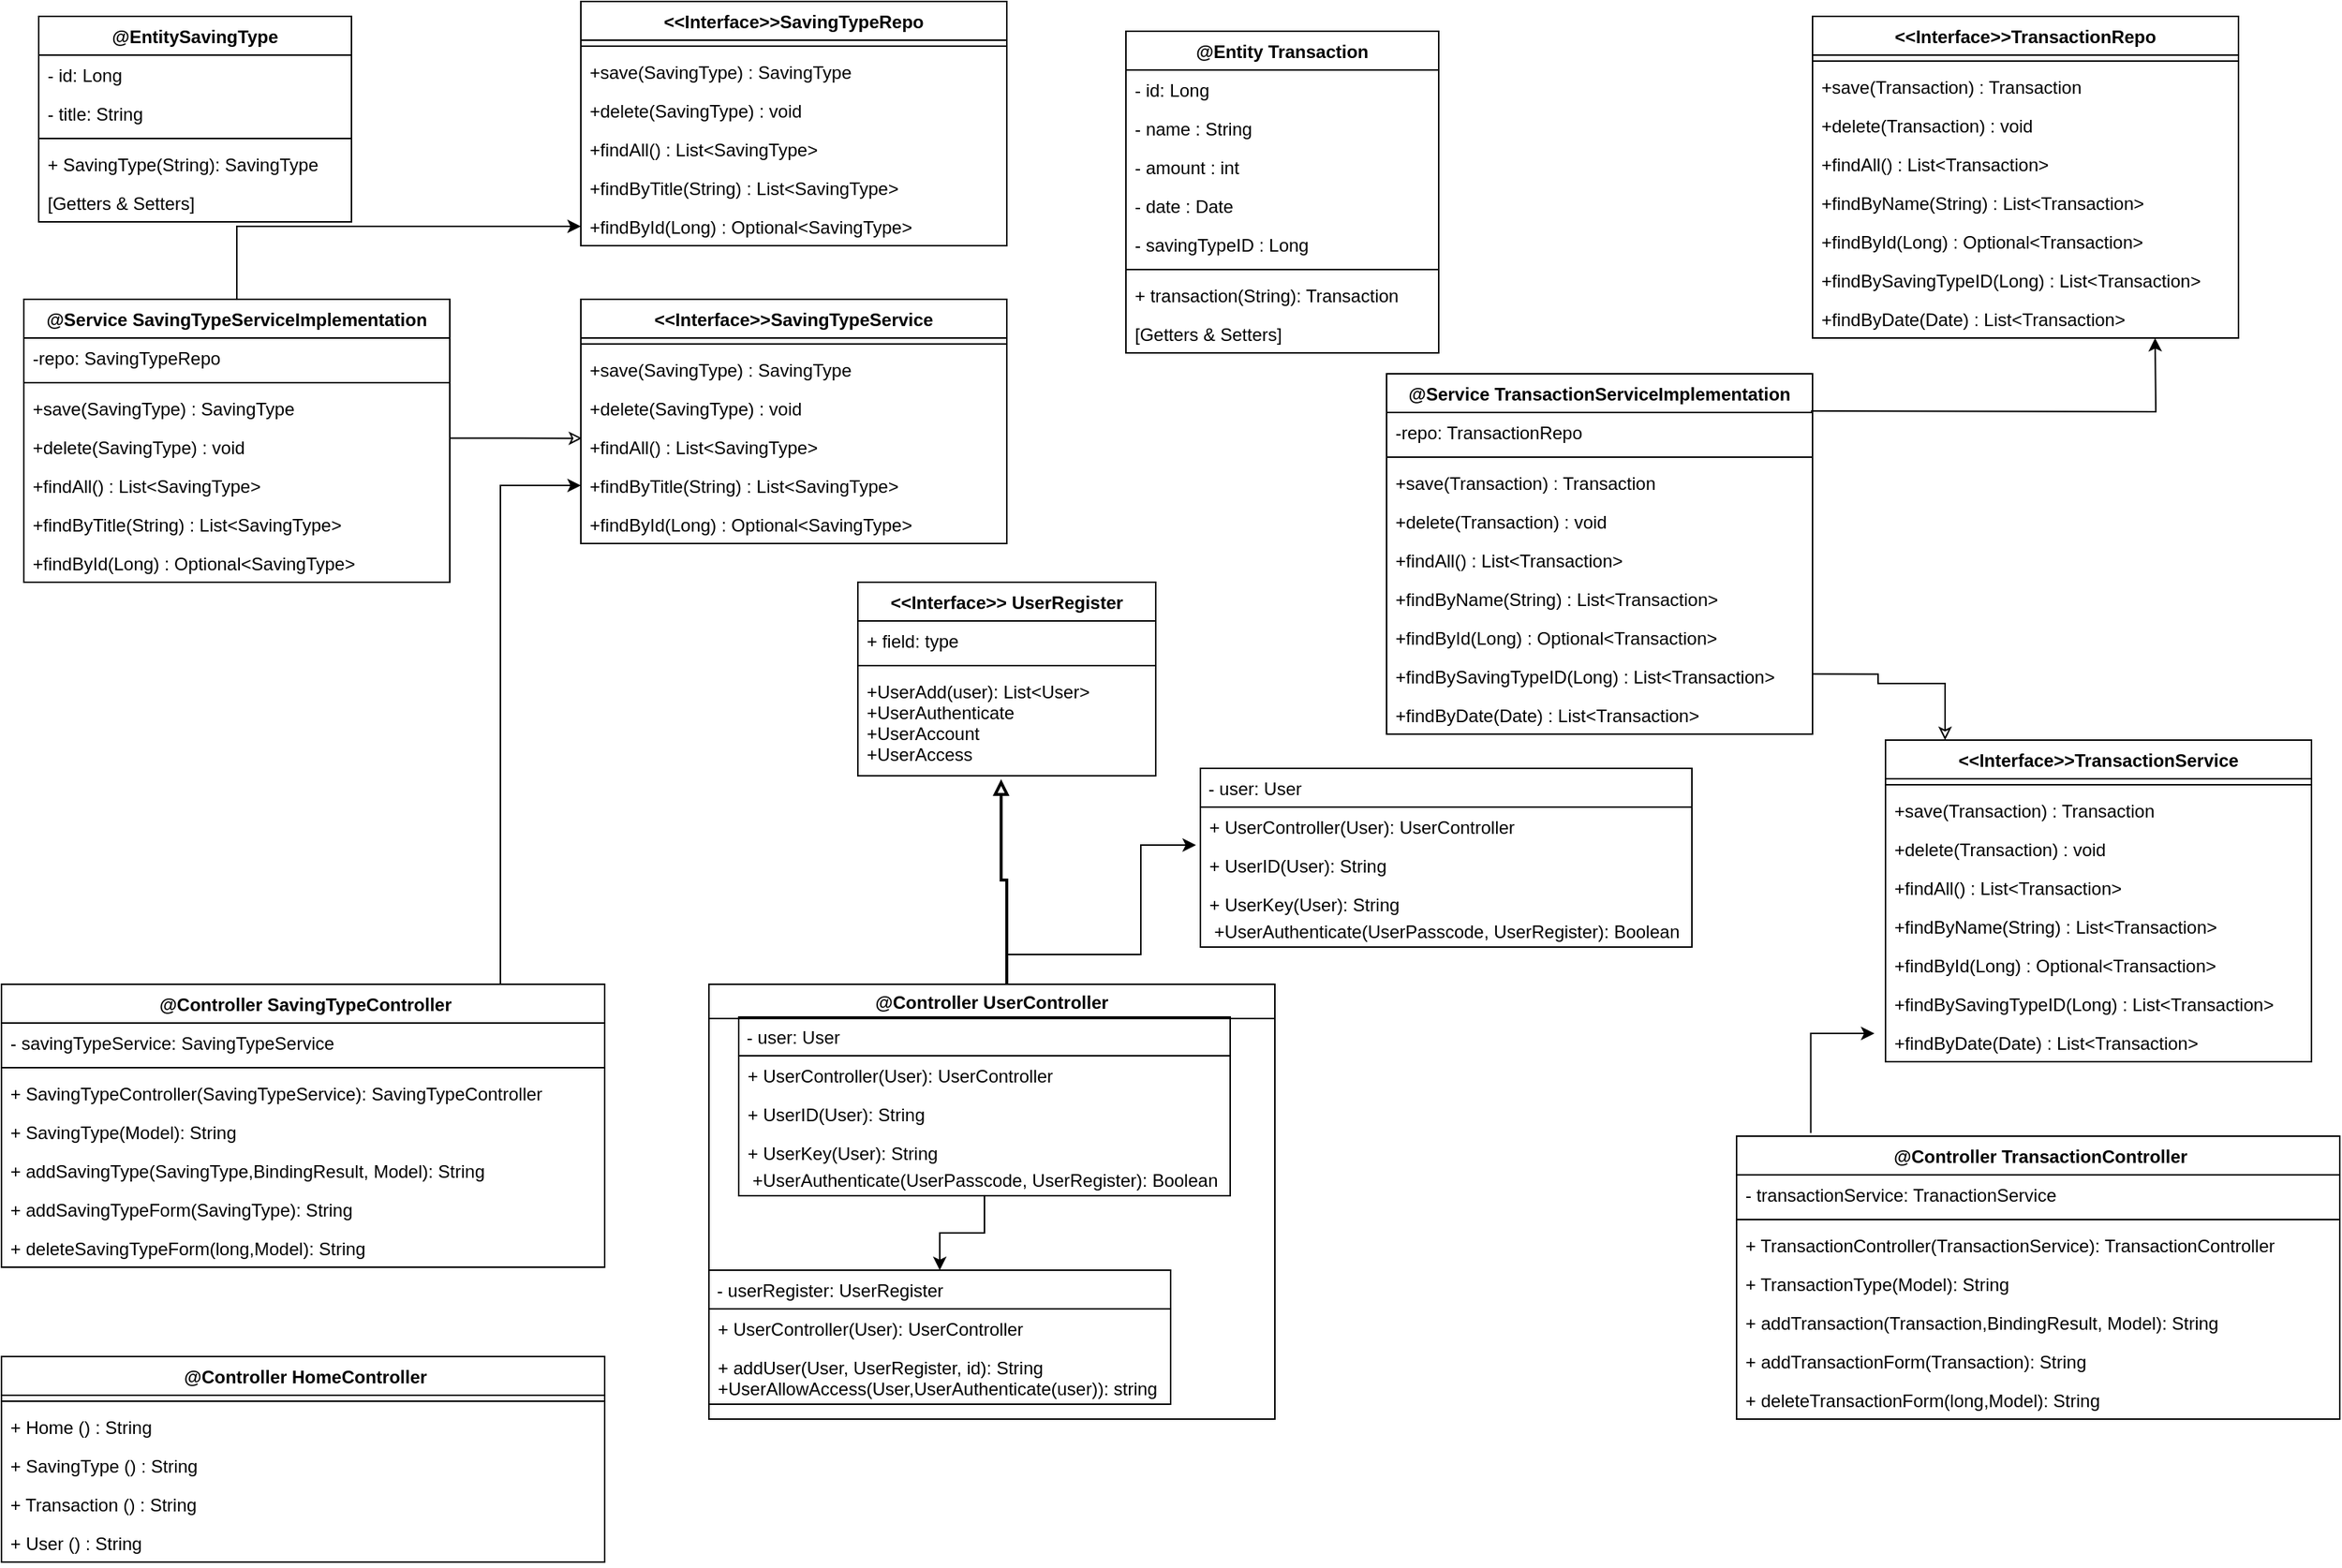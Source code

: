 <mxfile version="13.8.1" type="github">
  <diagram id="UPOV53XJPt46uaujTBaV" name="Page-1">
    <mxGraphModel dx="1110" dy="570" grid="1" gridSize="10" guides="1" tooltips="1" connect="1" arrows="1" fold="1" page="1" pageScale="1" pageWidth="827" pageHeight="1169" math="0" shadow="0">
      <root>
        <mxCell id="0" />
        <mxCell id="1" parent="0" />
        <mxCell id="iRIm101KUKBQ2ktEbunz-2" style="edgeStyle=orthogonalEdgeStyle;rounded=0;orthogonalLoop=1;jettySize=auto;html=1;entryX=0;entryY=0.5;entryDx=0;entryDy=0;" parent="1" source="X53S201gnLeGKAmgcMss-23" target="2w_KGNxN2NJNlrG-rZb2-15" edge="1">
          <mxGeometry relative="1" as="geometry">
            <Array as="points">
              <mxPoint x="360" y="335" />
            </Array>
          </mxGeometry>
        </mxCell>
        <mxCell id="X53S201gnLeGKAmgcMss-5" value="@Entity Transaction" style="swimlane;fontStyle=1;align=center;verticalAlign=top;childLayout=stackLayout;horizontal=1;startSize=26;horizontalStack=0;resizeParent=1;resizeParentMax=0;resizeLast=0;collapsible=1;marginBottom=0;" parent="1" vertex="1">
          <mxGeometry x="780" y="30" width="210" height="216" as="geometry" />
        </mxCell>
        <mxCell id="X53S201gnLeGKAmgcMss-6" value="- id: Long&#xa;" style="text;strokeColor=none;fillColor=none;align=left;verticalAlign=top;spacingLeft=4;spacingRight=4;overflow=hidden;rotatable=0;points=[[0,0.5],[1,0.5]];portConstraint=eastwest;" parent="X53S201gnLeGKAmgcMss-5" vertex="1">
          <mxGeometry y="26" width="210" height="26" as="geometry" />
        </mxCell>
        <mxCell id="2w_KGNxN2NJNlrG-rZb2-1" value="- name : String&#xa;" style="text;strokeColor=none;fillColor=none;align=left;verticalAlign=top;spacingLeft=4;spacingRight=4;overflow=hidden;rotatable=0;points=[[0,0.5],[1,0.5]];portConstraint=eastwest;" parent="X53S201gnLeGKAmgcMss-5" vertex="1">
          <mxGeometry y="52" width="210" height="26" as="geometry" />
        </mxCell>
        <mxCell id="91KgXIyakMXPJoI8tEhy-16" value="- amount : int" style="text;strokeColor=none;fillColor=none;align=left;verticalAlign=top;spacingLeft=4;spacingRight=4;overflow=hidden;rotatable=0;points=[[0,0.5],[1,0.5]];portConstraint=eastwest;" vertex="1" parent="X53S201gnLeGKAmgcMss-5">
          <mxGeometry y="78" width="210" height="26" as="geometry" />
        </mxCell>
        <mxCell id="91KgXIyakMXPJoI8tEhy-17" value="- date : Date " style="text;strokeColor=none;fillColor=none;align=left;verticalAlign=top;spacingLeft=4;spacingRight=4;overflow=hidden;rotatable=0;points=[[0,0.5],[1,0.5]];portConstraint=eastwest;" vertex="1" parent="X53S201gnLeGKAmgcMss-5">
          <mxGeometry y="104" width="210" height="26" as="geometry" />
        </mxCell>
        <mxCell id="91KgXIyakMXPJoI8tEhy-18" value="- savingTypeID : Long" style="text;strokeColor=none;fillColor=none;align=left;verticalAlign=top;spacingLeft=4;spacingRight=4;overflow=hidden;rotatable=0;points=[[0,0.5],[1,0.5]];portConstraint=eastwest;" vertex="1" parent="X53S201gnLeGKAmgcMss-5">
          <mxGeometry y="130" width="210" height="26" as="geometry" />
        </mxCell>
        <mxCell id="X53S201gnLeGKAmgcMss-7" value="" style="line;strokeWidth=1;fillColor=none;align=left;verticalAlign=middle;spacingTop=-1;spacingLeft=3;spacingRight=3;rotatable=0;labelPosition=right;points=[];portConstraint=eastwest;" parent="X53S201gnLeGKAmgcMss-5" vertex="1">
          <mxGeometry y="156" width="210" height="8" as="geometry" />
        </mxCell>
        <mxCell id="X53S201gnLeGKAmgcMss-8" value="+ transaction(String): Transaction" style="text;strokeColor=none;fillColor=none;align=left;verticalAlign=top;spacingLeft=4;spacingRight=4;overflow=hidden;rotatable=0;points=[[0,0.5],[1,0.5]];portConstraint=eastwest;" parent="X53S201gnLeGKAmgcMss-5" vertex="1">
          <mxGeometry y="164" width="210" height="26" as="geometry" />
        </mxCell>
        <mxCell id="2w_KGNxN2NJNlrG-rZb2-2" value="[Getters &amp; Setters]" style="text;strokeColor=none;fillColor=none;align=left;verticalAlign=top;spacingLeft=4;spacingRight=4;overflow=hidden;rotatable=0;points=[[0,0.5],[1,0.5]];portConstraint=eastwest;" parent="X53S201gnLeGKAmgcMss-5" vertex="1">
          <mxGeometry y="190" width="210" height="26" as="geometry" />
        </mxCell>
        <mxCell id="91KgXIyakMXPJoI8tEhy-58" value="&lt;&lt;Interface&gt;&gt;TransactionRepo" style="swimlane;fontStyle=1;align=center;verticalAlign=top;childLayout=stackLayout;horizontal=1;startSize=26;horizontalStack=0;resizeParent=1;resizeParentMax=0;resizeLast=0;collapsible=1;marginBottom=0;" vertex="1" parent="1">
          <mxGeometry x="1241" y="20" width="286" height="216" as="geometry" />
        </mxCell>
        <mxCell id="91KgXIyakMXPJoI8tEhy-59" value="" style="line;strokeWidth=1;fillColor=none;align=left;verticalAlign=middle;spacingTop=-1;spacingLeft=3;spacingRight=3;rotatable=0;labelPosition=right;points=[];portConstraint=eastwest;" vertex="1" parent="91KgXIyakMXPJoI8tEhy-58">
          <mxGeometry y="26" width="286" height="8" as="geometry" />
        </mxCell>
        <mxCell id="91KgXIyakMXPJoI8tEhy-60" value="+save(Transaction) : Transaction" style="text;strokeColor=none;fillColor=none;align=left;verticalAlign=top;spacingLeft=4;spacingRight=4;overflow=hidden;rotatable=0;points=[[0,0.5],[1,0.5]];portConstraint=eastwest;" vertex="1" parent="91KgXIyakMXPJoI8tEhy-58">
          <mxGeometry y="34" width="286" height="26" as="geometry" />
        </mxCell>
        <mxCell id="91KgXIyakMXPJoI8tEhy-61" value="+delete(Transaction) : void" style="text;strokeColor=none;fillColor=none;align=left;verticalAlign=top;spacingLeft=4;spacingRight=4;overflow=hidden;rotatable=0;points=[[0,0.5],[1,0.5]];portConstraint=eastwest;" vertex="1" parent="91KgXIyakMXPJoI8tEhy-58">
          <mxGeometry y="60" width="286" height="26" as="geometry" />
        </mxCell>
        <mxCell id="91KgXIyakMXPJoI8tEhy-62" value="+findAll() : List&lt;Transaction&gt;" style="text;strokeColor=none;fillColor=none;align=left;verticalAlign=top;spacingLeft=4;spacingRight=4;overflow=hidden;rotatable=0;points=[[0,0.5],[1,0.5]];portConstraint=eastwest;" vertex="1" parent="91KgXIyakMXPJoI8tEhy-58">
          <mxGeometry y="86" width="286" height="26" as="geometry" />
        </mxCell>
        <mxCell id="91KgXIyakMXPJoI8tEhy-63" value="+findByName(String) : List&lt;Transaction&gt;" style="text;strokeColor=none;fillColor=none;align=left;verticalAlign=top;spacingLeft=4;spacingRight=4;overflow=hidden;rotatable=0;points=[[0,0.5],[1,0.5]];portConstraint=eastwest;" vertex="1" parent="91KgXIyakMXPJoI8tEhy-58">
          <mxGeometry y="112" width="286" height="26" as="geometry" />
        </mxCell>
        <mxCell id="91KgXIyakMXPJoI8tEhy-64" value="+findById(Long) : Optional&lt;Transaction&gt;" style="text;strokeColor=none;fillColor=none;align=left;verticalAlign=top;spacingLeft=4;spacingRight=4;overflow=hidden;rotatable=0;points=[[0,0.5],[1,0.5]];portConstraint=eastwest;" vertex="1" parent="91KgXIyakMXPJoI8tEhy-58">
          <mxGeometry y="138" width="286" height="26" as="geometry" />
        </mxCell>
        <mxCell id="91KgXIyakMXPJoI8tEhy-65" value="+findBySavingTypeID(Long) : List&lt;Transaction&gt;" style="text;strokeColor=none;fillColor=none;align=left;verticalAlign=top;spacingLeft=4;spacingRight=4;overflow=hidden;rotatable=0;points=[[0,0.5],[1,0.5]];portConstraint=eastwest;" vertex="1" parent="91KgXIyakMXPJoI8tEhy-58">
          <mxGeometry y="164" width="286" height="26" as="geometry" />
        </mxCell>
        <mxCell id="91KgXIyakMXPJoI8tEhy-66" value="+findByDate(Date) : List&lt;Transaction&gt;" style="text;strokeColor=none;fillColor=none;align=left;verticalAlign=top;spacingLeft=4;spacingRight=4;overflow=hidden;rotatable=0;points=[[0,0.5],[1,0.5]];portConstraint=eastwest;" vertex="1" parent="91KgXIyakMXPJoI8tEhy-58">
          <mxGeometry y="190" width="286" height="26" as="geometry" />
        </mxCell>
        <mxCell id="X53S201gnLeGKAmgcMss-23" value=" @Controller SavingTypeController" style="swimlane;fontStyle=1;align=center;verticalAlign=top;childLayout=stackLayout;horizontal=1;startSize=26;horizontalStack=0;resizeParent=1;resizeParentMax=0;resizeLast=0;collapsible=1;marginBottom=0;" parent="1" vertex="1">
          <mxGeometry x="25" y="670" width="405" height="190" as="geometry" />
        </mxCell>
        <mxCell id="X53S201gnLeGKAmgcMss-24" value="- savingTypeService: SavingTypeService" style="text;strokeColor=none;fillColor=none;align=left;verticalAlign=top;spacingLeft=4;spacingRight=4;overflow=hidden;rotatable=0;points=[[0,0.5],[1,0.5]];portConstraint=eastwest;" parent="X53S201gnLeGKAmgcMss-23" vertex="1">
          <mxGeometry y="26" width="405" height="26" as="geometry" />
        </mxCell>
        <mxCell id="X53S201gnLeGKAmgcMss-25" value="" style="line;strokeWidth=1;fillColor=none;align=left;verticalAlign=middle;spacingTop=-1;spacingLeft=3;spacingRight=3;rotatable=0;labelPosition=right;points=[];portConstraint=eastwest;" parent="X53S201gnLeGKAmgcMss-23" vertex="1">
          <mxGeometry y="52" width="405" height="8" as="geometry" />
        </mxCell>
        <mxCell id="X53S201gnLeGKAmgcMss-26" value="+ SavingTypeController(SavingTypeService): SavingTypeController" style="text;strokeColor=none;fillColor=none;align=left;verticalAlign=top;spacingLeft=4;spacingRight=4;overflow=hidden;rotatable=0;points=[[0,0.5],[1,0.5]];portConstraint=eastwest;" parent="X53S201gnLeGKAmgcMss-23" vertex="1">
          <mxGeometry y="60" width="405" height="26" as="geometry" />
        </mxCell>
        <mxCell id="2w_KGNxN2NJNlrG-rZb2-46" value="+ SavingType(Model): String" style="text;strokeColor=none;fillColor=none;align=left;verticalAlign=top;spacingLeft=4;spacingRight=4;overflow=hidden;rotatable=0;points=[[0,0.5],[1,0.5]];portConstraint=eastwest;" parent="X53S201gnLeGKAmgcMss-23" vertex="1">
          <mxGeometry y="86" width="405" height="26" as="geometry" />
        </mxCell>
        <mxCell id="2w_KGNxN2NJNlrG-rZb2-47" value="+ addSavingType(SavingType,BindingResult, Model): String" style="text;strokeColor=none;fillColor=none;align=left;verticalAlign=top;spacingLeft=4;spacingRight=4;overflow=hidden;rotatable=0;points=[[0,0.5],[1,0.5]];portConstraint=eastwest;" parent="X53S201gnLeGKAmgcMss-23" vertex="1">
          <mxGeometry y="112" width="405" height="26" as="geometry" />
        </mxCell>
        <mxCell id="2w_KGNxN2NJNlrG-rZb2-48" value="+ addSavingTypeForm(SavingType): String" style="text;strokeColor=none;fillColor=none;align=left;verticalAlign=top;spacingLeft=4;spacingRight=4;overflow=hidden;rotatable=0;points=[[0,0.5],[1,0.5]];portConstraint=eastwest;" parent="X53S201gnLeGKAmgcMss-23" vertex="1">
          <mxGeometry y="138" width="405" height="26" as="geometry" />
        </mxCell>
        <mxCell id="2w_KGNxN2NJNlrG-rZb2-49" value="+ deleteSavingTypeForm(long,Model): String" style="text;strokeColor=none;fillColor=none;align=left;verticalAlign=top;spacingLeft=4;spacingRight=4;overflow=hidden;rotatable=0;points=[[0,0.5],[1,0.5]];portConstraint=eastwest;" parent="X53S201gnLeGKAmgcMss-23" vertex="1">
          <mxGeometry y="164" width="405" height="26" as="geometry" />
        </mxCell>
        <mxCell id="X53S201gnLeGKAmgcMss-1" value="&lt;&lt;Interface&gt;&gt;SavingTypeRepo" style="swimlane;fontStyle=1;align=center;verticalAlign=top;childLayout=stackLayout;horizontal=1;startSize=26;horizontalStack=0;resizeParent=1;resizeParentMax=0;resizeLast=0;collapsible=1;marginBottom=0;" parent="1" vertex="1">
          <mxGeometry x="414" y="10" width="286" height="164" as="geometry" />
        </mxCell>
        <mxCell id="X53S201gnLeGKAmgcMss-3" value="" style="line;strokeWidth=1;fillColor=none;align=left;verticalAlign=middle;spacingTop=-1;spacingLeft=3;spacingRight=3;rotatable=0;labelPosition=right;points=[];portConstraint=eastwest;" parent="X53S201gnLeGKAmgcMss-1" vertex="1">
          <mxGeometry y="26" width="286" height="8" as="geometry" />
        </mxCell>
        <mxCell id="X53S201gnLeGKAmgcMss-4" value="+save(SavingType) : SavingType" style="text;strokeColor=none;fillColor=none;align=left;verticalAlign=top;spacingLeft=4;spacingRight=4;overflow=hidden;rotatable=0;points=[[0,0.5],[1,0.5]];portConstraint=eastwest;" parent="X53S201gnLeGKAmgcMss-1" vertex="1">
          <mxGeometry y="34" width="286" height="26" as="geometry" />
        </mxCell>
        <mxCell id="2w_KGNxN2NJNlrG-rZb2-6" value="+delete(SavingType) : void" style="text;strokeColor=none;fillColor=none;align=left;verticalAlign=top;spacingLeft=4;spacingRight=4;overflow=hidden;rotatable=0;points=[[0,0.5],[1,0.5]];portConstraint=eastwest;" parent="X53S201gnLeGKAmgcMss-1" vertex="1">
          <mxGeometry y="60" width="286" height="26" as="geometry" />
        </mxCell>
        <mxCell id="2w_KGNxN2NJNlrG-rZb2-7" value="+findAll() : List&lt;SavingType&gt;" style="text;strokeColor=none;fillColor=none;align=left;verticalAlign=top;spacingLeft=4;spacingRight=4;overflow=hidden;rotatable=0;points=[[0,0.5],[1,0.5]];portConstraint=eastwest;" parent="X53S201gnLeGKAmgcMss-1" vertex="1">
          <mxGeometry y="86" width="286" height="26" as="geometry" />
        </mxCell>
        <mxCell id="2w_KGNxN2NJNlrG-rZb2-8" value="+findByTitle(String) : List&lt;SavingType&gt;" style="text;strokeColor=none;fillColor=none;align=left;verticalAlign=top;spacingLeft=4;spacingRight=4;overflow=hidden;rotatable=0;points=[[0,0.5],[1,0.5]];portConstraint=eastwest;" parent="X53S201gnLeGKAmgcMss-1" vertex="1">
          <mxGeometry y="112" width="286" height="26" as="geometry" />
        </mxCell>
        <mxCell id="2w_KGNxN2NJNlrG-rZb2-9" value="+findById(Long) : Optional&lt;SavingType&gt;" style="text;strokeColor=none;fillColor=none;align=left;verticalAlign=top;spacingLeft=4;spacingRight=4;overflow=hidden;rotatable=0;points=[[0,0.5],[1,0.5]];portConstraint=eastwest;" parent="X53S201gnLeGKAmgcMss-1" vertex="1">
          <mxGeometry y="138" width="286" height="26" as="geometry" />
        </mxCell>
        <mxCell id="2w_KGNxN2NJNlrG-rZb2-41" style="edgeStyle=orthogonalEdgeStyle;rounded=0;orthogonalLoop=1;jettySize=auto;html=1;entryX=0.003;entryY=0.282;entryDx=0;entryDy=0;entryPerimeter=0;endArrow=classic;endFill=0;" parent="1" source="2w_KGNxN2NJNlrG-rZb2-20" target="2w_KGNxN2NJNlrG-rZb2-14" edge="1">
          <mxGeometry relative="1" as="geometry">
            <Array as="points">
              <mxPoint x="370" y="303" />
            </Array>
          </mxGeometry>
        </mxCell>
        <mxCell id="2w_KGNxN2NJNlrG-rZb2-42" style="edgeStyle=orthogonalEdgeStyle;rounded=0;orthogonalLoop=1;jettySize=auto;html=1;entryX=0;entryY=0.5;entryDx=0;entryDy=0;" parent="1" source="2w_KGNxN2NJNlrG-rZb2-20" target="2w_KGNxN2NJNlrG-rZb2-9" edge="1">
          <mxGeometry relative="1" as="geometry" />
        </mxCell>
        <mxCell id="2w_KGNxN2NJNlrG-rZb2-20" value="@Service SavingTypeServiceImplementation" style="swimlane;fontStyle=1;align=center;verticalAlign=top;childLayout=stackLayout;horizontal=1;startSize=26;horizontalStack=0;resizeParent=1;resizeParentMax=0;resizeLast=0;collapsible=1;marginBottom=0;" parent="1" vertex="1">
          <mxGeometry x="40" y="210" width="286" height="190" as="geometry">
            <mxRectangle x="357" y="610" width="290" height="26" as="alternateBounds" />
          </mxGeometry>
        </mxCell>
        <mxCell id="2w_KGNxN2NJNlrG-rZb2-30" value="-repo: SavingTypeRepo" style="text;strokeColor=none;fillColor=none;align=left;verticalAlign=top;spacingLeft=4;spacingRight=4;overflow=hidden;rotatable=0;points=[[0,0.5],[1,0.5]];portConstraint=eastwest;" parent="2w_KGNxN2NJNlrG-rZb2-20" vertex="1">
          <mxGeometry y="26" width="286" height="26" as="geometry" />
        </mxCell>
        <mxCell id="2w_KGNxN2NJNlrG-rZb2-21" value="" style="line;strokeWidth=1;fillColor=none;align=left;verticalAlign=middle;spacingTop=-1;spacingLeft=3;spacingRight=3;rotatable=0;labelPosition=right;points=[];portConstraint=eastwest;" parent="2w_KGNxN2NJNlrG-rZb2-20" vertex="1">
          <mxGeometry y="52" width="286" height="8" as="geometry" />
        </mxCell>
        <mxCell id="2w_KGNxN2NJNlrG-rZb2-22" value="+save(SavingType) : SavingType" style="text;strokeColor=none;fillColor=none;align=left;verticalAlign=top;spacingLeft=4;spacingRight=4;overflow=hidden;rotatable=0;points=[[0,0.5],[1,0.5]];portConstraint=eastwest;" parent="2w_KGNxN2NJNlrG-rZb2-20" vertex="1">
          <mxGeometry y="60" width="286" height="26" as="geometry" />
        </mxCell>
        <mxCell id="2w_KGNxN2NJNlrG-rZb2-23" value="+delete(SavingType) : void" style="text;strokeColor=none;fillColor=none;align=left;verticalAlign=top;spacingLeft=4;spacingRight=4;overflow=hidden;rotatable=0;points=[[0,0.5],[1,0.5]];portConstraint=eastwest;" parent="2w_KGNxN2NJNlrG-rZb2-20" vertex="1">
          <mxGeometry y="86" width="286" height="26" as="geometry" />
        </mxCell>
        <mxCell id="2w_KGNxN2NJNlrG-rZb2-24" value="+findAll() : List&lt;SavingType&gt;" style="text;strokeColor=none;fillColor=none;align=left;verticalAlign=top;spacingLeft=4;spacingRight=4;overflow=hidden;rotatable=0;points=[[0,0.5],[1,0.5]];portConstraint=eastwest;" parent="2w_KGNxN2NJNlrG-rZb2-20" vertex="1">
          <mxGeometry y="112" width="286" height="26" as="geometry" />
        </mxCell>
        <mxCell id="2w_KGNxN2NJNlrG-rZb2-25" value="+findByTitle(String) : List&lt;SavingType&gt;" style="text;strokeColor=none;fillColor=none;align=left;verticalAlign=top;spacingLeft=4;spacingRight=4;overflow=hidden;rotatable=0;points=[[0,0.5],[1,0.5]];portConstraint=eastwest;" parent="2w_KGNxN2NJNlrG-rZb2-20" vertex="1">
          <mxGeometry y="138" width="286" height="26" as="geometry" />
        </mxCell>
        <mxCell id="2w_KGNxN2NJNlrG-rZb2-26" value="+findById(Long) : Optional&lt;SavingType&gt;" style="text;strokeColor=none;fillColor=none;align=left;verticalAlign=top;spacingLeft=4;spacingRight=4;overflow=hidden;rotatable=0;points=[[0,0.5],[1,0.5]];portConstraint=eastwest;" parent="2w_KGNxN2NJNlrG-rZb2-20" vertex="1">
          <mxGeometry y="164" width="286" height="26" as="geometry" />
        </mxCell>
        <mxCell id="2w_KGNxN2NJNlrG-rZb2-10" value="&lt;&lt;Interface&gt;&gt;SavingTypeService" style="swimlane;fontStyle=1;align=center;verticalAlign=top;childLayout=stackLayout;horizontal=1;startSize=26;horizontalStack=0;resizeParent=1;resizeParentMax=0;resizeLast=0;collapsible=1;marginBottom=0;" parent="1" vertex="1">
          <mxGeometry x="414" y="210" width="286" height="164" as="geometry" />
        </mxCell>
        <mxCell id="2w_KGNxN2NJNlrG-rZb2-11" value="" style="line;strokeWidth=1;fillColor=none;align=left;verticalAlign=middle;spacingTop=-1;spacingLeft=3;spacingRight=3;rotatable=0;labelPosition=right;points=[];portConstraint=eastwest;" parent="2w_KGNxN2NJNlrG-rZb2-10" vertex="1">
          <mxGeometry y="26" width="286" height="8" as="geometry" />
        </mxCell>
        <mxCell id="2w_KGNxN2NJNlrG-rZb2-12" value="+save(SavingType) : SavingType" style="text;strokeColor=none;fillColor=none;align=left;verticalAlign=top;spacingLeft=4;spacingRight=4;overflow=hidden;rotatable=0;points=[[0,0.5],[1,0.5]];portConstraint=eastwest;" parent="2w_KGNxN2NJNlrG-rZb2-10" vertex="1">
          <mxGeometry y="34" width="286" height="26" as="geometry" />
        </mxCell>
        <mxCell id="2w_KGNxN2NJNlrG-rZb2-13" value="+delete(SavingType) : void" style="text;strokeColor=none;fillColor=none;align=left;verticalAlign=top;spacingLeft=4;spacingRight=4;overflow=hidden;rotatable=0;points=[[0,0.5],[1,0.5]];portConstraint=eastwest;" parent="2w_KGNxN2NJNlrG-rZb2-10" vertex="1">
          <mxGeometry y="60" width="286" height="26" as="geometry" />
        </mxCell>
        <mxCell id="2w_KGNxN2NJNlrG-rZb2-14" value="+findAll() : List&lt;SavingType&gt;" style="text;strokeColor=none;fillColor=none;align=left;verticalAlign=top;spacingLeft=4;spacingRight=4;overflow=hidden;rotatable=0;points=[[0,0.5],[1,0.5]];portConstraint=eastwest;" parent="2w_KGNxN2NJNlrG-rZb2-10" vertex="1">
          <mxGeometry y="86" width="286" height="26" as="geometry" />
        </mxCell>
        <mxCell id="2w_KGNxN2NJNlrG-rZb2-15" value="+findByTitle(String) : List&lt;SavingType&gt;" style="text;strokeColor=none;fillColor=none;align=left;verticalAlign=top;spacingLeft=4;spacingRight=4;overflow=hidden;rotatable=0;points=[[0,0.5],[1,0.5]];portConstraint=eastwest;" parent="2w_KGNxN2NJNlrG-rZb2-10" vertex="1">
          <mxGeometry y="112" width="286" height="26" as="geometry" />
        </mxCell>
        <mxCell id="2w_KGNxN2NJNlrG-rZb2-16" value="+findById(Long) : Optional&lt;SavingType&gt;" style="text;strokeColor=none;fillColor=none;align=left;verticalAlign=top;spacingLeft=4;spacingRight=4;overflow=hidden;rotatable=0;points=[[0,0.5],[1,0.5]];portConstraint=eastwest;" parent="2w_KGNxN2NJNlrG-rZb2-10" vertex="1">
          <mxGeometry y="138" width="286" height="26" as="geometry" />
        </mxCell>
        <mxCell id="eeIHZY7p8bbHrmFOEWPB-21" value="&lt;&lt;Interface&gt;&gt; UserRegister" style="swimlane;fontStyle=1;align=center;verticalAlign=top;childLayout=stackLayout;horizontal=1;startSize=26;horizontalStack=0;resizeParent=1;resizeParentMax=0;resizeLast=0;collapsible=1;marginBottom=0;" parent="1" vertex="1">
          <mxGeometry x="600" y="400" width="200" height="130" as="geometry" />
        </mxCell>
        <mxCell id="eeIHZY7p8bbHrmFOEWPB-22" value="+ field: type" style="text;strokeColor=none;fillColor=none;align=left;verticalAlign=top;spacingLeft=4;spacingRight=4;overflow=hidden;rotatable=0;points=[[0,0.5],[1,0.5]];portConstraint=eastwest;" parent="eeIHZY7p8bbHrmFOEWPB-21" vertex="1">
          <mxGeometry y="26" width="200" height="26" as="geometry" />
        </mxCell>
        <mxCell id="eeIHZY7p8bbHrmFOEWPB-23" value="" style="line;strokeWidth=1;fillColor=none;align=left;verticalAlign=middle;spacingTop=-1;spacingLeft=3;spacingRight=3;rotatable=0;labelPosition=right;points=[];portConstraint=eastwest;" parent="eeIHZY7p8bbHrmFOEWPB-21" vertex="1">
          <mxGeometry y="52" width="200" height="8" as="geometry" />
        </mxCell>
        <mxCell id="eeIHZY7p8bbHrmFOEWPB-24" value="+UserAdd(user): List&lt;User&gt;&#xa;+UserAuthenticate&#xa;+UserAccount&#xa;+UserAccess" style="text;strokeColor=none;fillColor=none;align=left;verticalAlign=top;spacingLeft=4;spacingRight=4;overflow=hidden;rotatable=0;points=[[0,0.5],[1,0.5]];portConstraint=eastwest;" parent="eeIHZY7p8bbHrmFOEWPB-21" vertex="1">
          <mxGeometry y="60" width="200" height="70" as="geometry" />
        </mxCell>
        <mxCell id="iRIm101KUKBQ2ktEbunz-8" style="edgeStyle=orthogonalEdgeStyle;rounded=0;orthogonalLoop=1;jettySize=auto;html=1;entryX=0.481;entryY=1.033;entryDx=0;entryDy=0;entryPerimeter=0;endArrow=block;endFill=0;strokeWidth=2;" parent="1" source="eeIHZY7p8bbHrmFOEWPB-1" target="eeIHZY7p8bbHrmFOEWPB-24" edge="1">
          <mxGeometry relative="1" as="geometry">
            <Array as="points">
              <mxPoint x="700" y="600" />
              <mxPoint x="696" y="600" />
            </Array>
          </mxGeometry>
        </mxCell>
        <mxCell id="iRIm101KUKBQ2ktEbunz-9" style="edgeStyle=orthogonalEdgeStyle;rounded=0;orthogonalLoop=1;jettySize=auto;html=1;entryX=-0.009;entryY=0.981;entryDx=0;entryDy=0;entryPerimeter=0;" parent="1" source="eeIHZY7p8bbHrmFOEWPB-1" target="iRIm101KUKBQ2ktEbunz-4" edge="1">
          <mxGeometry relative="1" as="geometry">
            <Array as="points">
              <mxPoint x="700" y="650" />
              <mxPoint x="790" y="650" />
              <mxPoint x="790" y="577" />
            </Array>
          </mxGeometry>
        </mxCell>
        <mxCell id="eeIHZY7p8bbHrmFOEWPB-1" value="@Controller UserController" style="swimlane;" parent="1" vertex="1">
          <mxGeometry x="500" y="670" width="380" height="292" as="geometry" />
        </mxCell>
        <mxCell id="eeIHZY7p8bbHrmFOEWPB-12" value="" style="edgeStyle=orthogonalEdgeStyle;rounded=0;orthogonalLoop=1;jettySize=auto;html=1;" parent="eeIHZY7p8bbHrmFOEWPB-1" source="eeIHZY7p8bbHrmFOEWPB-3" target="eeIHZY7p8bbHrmFOEWPB-8" edge="1">
          <mxGeometry relative="1" as="geometry" />
        </mxCell>
        <mxCell id="eeIHZY7p8bbHrmFOEWPB-3" value=" - user: User" style="swimlane;fontStyle=0;childLayout=stackLayout;horizontal=1;startSize=26;fillColor=none;horizontalStack=0;resizeParent=1;resizeParentMax=0;resizeLast=0;collapsible=1;marginBottom=0;align=left;" parent="eeIHZY7p8bbHrmFOEWPB-1" vertex="1">
          <mxGeometry x="20" y="22" width="330" height="120" as="geometry">
            <mxRectangle y="22" width="100" height="26" as="alternateBounds" />
          </mxGeometry>
        </mxCell>
        <mxCell id="eeIHZY7p8bbHrmFOEWPB-4" value="+ UserController(User): UserController" style="text;strokeColor=none;fillColor=none;align=left;verticalAlign=top;spacingLeft=4;spacingRight=4;overflow=hidden;rotatable=0;points=[[0,0.5],[1,0.5]];portConstraint=eastwest;" parent="eeIHZY7p8bbHrmFOEWPB-3" vertex="1">
          <mxGeometry y="26" width="330" height="26" as="geometry" />
        </mxCell>
        <mxCell id="eeIHZY7p8bbHrmFOEWPB-5" value="+ UserID(User): String" style="text;strokeColor=none;fillColor=none;align=left;verticalAlign=top;spacingLeft=4;spacingRight=4;overflow=hidden;rotatable=0;points=[[0,0.5],[1,0.5]];portConstraint=eastwest;" parent="eeIHZY7p8bbHrmFOEWPB-3" vertex="1">
          <mxGeometry y="52" width="330" height="26" as="geometry" />
        </mxCell>
        <mxCell id="eeIHZY7p8bbHrmFOEWPB-6" value="+ UserKey(User): String&#xa;" style="text;strokeColor=none;fillColor=none;align=left;verticalAlign=top;spacingLeft=4;spacingRight=4;overflow=hidden;rotatable=0;points=[[0,0.5],[1,0.5]];portConstraint=eastwest;" parent="eeIHZY7p8bbHrmFOEWPB-3" vertex="1">
          <mxGeometry y="78" width="330" height="22" as="geometry" />
        </mxCell>
        <mxCell id="eeIHZY7p8bbHrmFOEWPB-19" value="+UserAuthenticate(UserPasscode, UserRegister): Boolean" style="text;html=1;align=center;verticalAlign=middle;resizable=0;points=[];autosize=1;" parent="eeIHZY7p8bbHrmFOEWPB-3" vertex="1">
          <mxGeometry y="100" width="330" height="20" as="geometry" />
        </mxCell>
        <mxCell id="eeIHZY7p8bbHrmFOEWPB-8" value=" - userRegister: UserRegister" style="swimlane;fontStyle=0;childLayout=stackLayout;horizontal=1;startSize=26;fillColor=none;horizontalStack=0;resizeParent=1;resizeParentMax=0;resizeLast=0;collapsible=1;marginBottom=0;align=left;" parent="eeIHZY7p8bbHrmFOEWPB-1" vertex="1">
          <mxGeometry y="192" width="310" height="90" as="geometry">
            <mxRectangle y="22" width="100" height="26" as="alternateBounds" />
          </mxGeometry>
        </mxCell>
        <mxCell id="eeIHZY7p8bbHrmFOEWPB-9" value="+ UserController(User): UserController" style="text;strokeColor=none;fillColor=none;align=left;verticalAlign=top;spacingLeft=4;spacingRight=4;overflow=hidden;rotatable=0;points=[[0,0.5],[1,0.5]];portConstraint=eastwest;" parent="eeIHZY7p8bbHrmFOEWPB-8" vertex="1">
          <mxGeometry y="26" width="310" height="26" as="geometry" />
        </mxCell>
        <mxCell id="eeIHZY7p8bbHrmFOEWPB-10" value="+ addUser(User, UserRegister, id): String&#xa;+UserAllowAccess(User,UserAuthenticate(user)): string" style="text;strokeColor=none;fillColor=none;align=left;verticalAlign=top;spacingLeft=4;spacingRight=4;overflow=hidden;rotatable=0;points=[[0,0.5],[1,0.5]];portConstraint=eastwest;" parent="eeIHZY7p8bbHrmFOEWPB-8" vertex="1">
          <mxGeometry y="52" width="310" height="38" as="geometry" />
        </mxCell>
        <mxCell id="91KgXIyakMXPJoI8tEhy-47" value="@Service TransactionServiceImplementation" style="swimlane;fontStyle=1;align=center;verticalAlign=top;childLayout=stackLayout;horizontal=1;startSize=26;horizontalStack=0;resizeParent=1;resizeParentMax=0;resizeLast=0;collapsible=1;marginBottom=0;" vertex="1" parent="1">
          <mxGeometry x="955" y="260" width="286" height="242" as="geometry">
            <mxRectangle x="357" y="610" width="290" height="26" as="alternateBounds" />
          </mxGeometry>
        </mxCell>
        <mxCell id="91KgXIyakMXPJoI8tEhy-48" value="-repo: TransactionRepo" style="text;strokeColor=none;fillColor=none;align=left;verticalAlign=top;spacingLeft=4;spacingRight=4;overflow=hidden;rotatable=0;points=[[0,0.5],[1,0.5]];portConstraint=eastwest;" vertex="1" parent="91KgXIyakMXPJoI8tEhy-47">
          <mxGeometry y="26" width="286" height="26" as="geometry" />
        </mxCell>
        <mxCell id="91KgXIyakMXPJoI8tEhy-49" value="" style="line;strokeWidth=1;fillColor=none;align=left;verticalAlign=middle;spacingTop=-1;spacingLeft=3;spacingRight=3;rotatable=0;labelPosition=right;points=[];portConstraint=eastwest;" vertex="1" parent="91KgXIyakMXPJoI8tEhy-47">
          <mxGeometry y="52" width="286" height="8" as="geometry" />
        </mxCell>
        <mxCell id="91KgXIyakMXPJoI8tEhy-50" value="+save(Transaction) : Transaction" style="text;strokeColor=none;fillColor=none;align=left;verticalAlign=top;spacingLeft=4;spacingRight=4;overflow=hidden;rotatable=0;points=[[0,0.5],[1,0.5]];portConstraint=eastwest;" vertex="1" parent="91KgXIyakMXPJoI8tEhy-47">
          <mxGeometry y="60" width="286" height="26" as="geometry" />
        </mxCell>
        <mxCell id="91KgXIyakMXPJoI8tEhy-51" value="+delete(Transaction) : void" style="text;strokeColor=none;fillColor=none;align=left;verticalAlign=top;spacingLeft=4;spacingRight=4;overflow=hidden;rotatable=0;points=[[0,0.5],[1,0.5]];portConstraint=eastwest;" vertex="1" parent="91KgXIyakMXPJoI8tEhy-47">
          <mxGeometry y="86" width="286" height="26" as="geometry" />
        </mxCell>
        <mxCell id="91KgXIyakMXPJoI8tEhy-52" value="+findAll() : List&lt;Transaction&gt;" style="text;strokeColor=none;fillColor=none;align=left;verticalAlign=top;spacingLeft=4;spacingRight=4;overflow=hidden;rotatable=0;points=[[0,0.5],[1,0.5]];portConstraint=eastwest;" vertex="1" parent="91KgXIyakMXPJoI8tEhy-47">
          <mxGeometry y="112" width="286" height="26" as="geometry" />
        </mxCell>
        <mxCell id="91KgXIyakMXPJoI8tEhy-53" value="+findByName(String) : List&lt;Transaction&gt;" style="text;strokeColor=none;fillColor=none;align=left;verticalAlign=top;spacingLeft=4;spacingRight=4;overflow=hidden;rotatable=0;points=[[0,0.5],[1,0.5]];portConstraint=eastwest;" vertex="1" parent="91KgXIyakMXPJoI8tEhy-47">
          <mxGeometry y="138" width="286" height="26" as="geometry" />
        </mxCell>
        <mxCell id="91KgXIyakMXPJoI8tEhy-54" value="+findById(Long) : Optional&lt;Transaction&gt;" style="text;strokeColor=none;fillColor=none;align=left;verticalAlign=top;spacingLeft=4;spacingRight=4;overflow=hidden;rotatable=0;points=[[0,0.5],[1,0.5]];portConstraint=eastwest;" vertex="1" parent="91KgXIyakMXPJoI8tEhy-47">
          <mxGeometry y="164" width="286" height="26" as="geometry" />
        </mxCell>
        <mxCell id="91KgXIyakMXPJoI8tEhy-55" value="+findBySavingTypeID(Long) : List&lt;Transaction&gt;" style="text;strokeColor=none;fillColor=none;align=left;verticalAlign=top;spacingLeft=4;spacingRight=4;overflow=hidden;rotatable=0;points=[[0,0.5],[1,0.5]];portConstraint=eastwest;" vertex="1" parent="91KgXIyakMXPJoI8tEhy-47">
          <mxGeometry y="190" width="286" height="26" as="geometry" />
        </mxCell>
        <mxCell id="91KgXIyakMXPJoI8tEhy-56" value="+findByDate(Date) : List&lt;Transaction&gt;" style="text;strokeColor=none;fillColor=none;align=left;verticalAlign=top;spacingLeft=4;spacingRight=4;overflow=hidden;rotatable=0;points=[[0,0.5],[1,0.5]];portConstraint=eastwest;" vertex="1" parent="91KgXIyakMXPJoI8tEhy-47">
          <mxGeometry y="216" width="286" height="26" as="geometry" />
        </mxCell>
        <mxCell id="91KgXIyakMXPJoI8tEhy-1" value=" @Controller HomeController" style="swimlane;fontStyle=1;align=center;verticalAlign=top;childLayout=stackLayout;horizontal=1;startSize=26;horizontalStack=0;resizeParent=1;resizeParentMax=0;resizeLast=0;collapsible=1;marginBottom=0;" vertex="1" parent="1">
          <mxGeometry x="25" y="920" width="405" height="138" as="geometry" />
        </mxCell>
        <mxCell id="91KgXIyakMXPJoI8tEhy-3" value="" style="line;strokeWidth=1;fillColor=none;align=left;verticalAlign=middle;spacingTop=-1;spacingLeft=3;spacingRight=3;rotatable=0;labelPosition=right;points=[];portConstraint=eastwest;" vertex="1" parent="91KgXIyakMXPJoI8tEhy-1">
          <mxGeometry y="26" width="405" height="8" as="geometry" />
        </mxCell>
        <mxCell id="91KgXIyakMXPJoI8tEhy-4" value="+ Home () : String" style="text;strokeColor=none;fillColor=none;align=left;verticalAlign=top;spacingLeft=4;spacingRight=4;overflow=hidden;rotatable=0;points=[[0,0.5],[1,0.5]];portConstraint=eastwest;" vertex="1" parent="91KgXIyakMXPJoI8tEhy-1">
          <mxGeometry y="34" width="405" height="26" as="geometry" />
        </mxCell>
        <mxCell id="91KgXIyakMXPJoI8tEhy-5" value="+ SavingType () : String" style="text;strokeColor=none;fillColor=none;align=left;verticalAlign=top;spacingLeft=4;spacingRight=4;overflow=hidden;rotatable=0;points=[[0,0.5],[1,0.5]];portConstraint=eastwest;" vertex="1" parent="91KgXIyakMXPJoI8tEhy-1">
          <mxGeometry y="60" width="405" height="26" as="geometry" />
        </mxCell>
        <mxCell id="91KgXIyakMXPJoI8tEhy-6" value="+ Transaction () : String" style="text;strokeColor=none;fillColor=none;align=left;verticalAlign=top;spacingLeft=4;spacingRight=4;overflow=hidden;rotatable=0;points=[[0,0.5],[1,0.5]];portConstraint=eastwest;" vertex="1" parent="91KgXIyakMXPJoI8tEhy-1">
          <mxGeometry y="86" width="405" height="26" as="geometry" />
        </mxCell>
        <mxCell id="91KgXIyakMXPJoI8tEhy-7" value="+ User () : String" style="text;strokeColor=none;fillColor=none;align=left;verticalAlign=top;spacingLeft=4;spacingRight=4;overflow=hidden;rotatable=0;points=[[0,0.5],[1,0.5]];portConstraint=eastwest;" vertex="1" parent="91KgXIyakMXPJoI8tEhy-1">
          <mxGeometry y="112" width="405" height="26" as="geometry" />
        </mxCell>
        <mxCell id="91KgXIyakMXPJoI8tEhy-10" value="@EntitySavingType" style="swimlane;fontStyle=1;align=center;verticalAlign=top;childLayout=stackLayout;horizontal=1;startSize=26;horizontalStack=0;resizeParent=1;resizeParentMax=0;resizeLast=0;collapsible=1;marginBottom=0;" vertex="1" parent="1">
          <mxGeometry x="50" y="20" width="210" height="138" as="geometry" />
        </mxCell>
        <mxCell id="91KgXIyakMXPJoI8tEhy-11" value="- id: Long&#xa;" style="text;strokeColor=none;fillColor=none;align=left;verticalAlign=top;spacingLeft=4;spacingRight=4;overflow=hidden;rotatable=0;points=[[0,0.5],[1,0.5]];portConstraint=eastwest;" vertex="1" parent="91KgXIyakMXPJoI8tEhy-10">
          <mxGeometry y="26" width="210" height="26" as="geometry" />
        </mxCell>
        <mxCell id="91KgXIyakMXPJoI8tEhy-12" value="- title: String&#xa;" style="text;strokeColor=none;fillColor=none;align=left;verticalAlign=top;spacingLeft=4;spacingRight=4;overflow=hidden;rotatable=0;points=[[0,0.5],[1,0.5]];portConstraint=eastwest;" vertex="1" parent="91KgXIyakMXPJoI8tEhy-10">
          <mxGeometry y="52" width="210" height="26" as="geometry" />
        </mxCell>
        <mxCell id="91KgXIyakMXPJoI8tEhy-13" value="" style="line;strokeWidth=1;fillColor=none;align=left;verticalAlign=middle;spacingTop=-1;spacingLeft=3;spacingRight=3;rotatable=0;labelPosition=right;points=[];portConstraint=eastwest;" vertex="1" parent="91KgXIyakMXPJoI8tEhy-10">
          <mxGeometry y="78" width="210" height="8" as="geometry" />
        </mxCell>
        <mxCell id="91KgXIyakMXPJoI8tEhy-14" value="+ SavingType(String): SavingType" style="text;strokeColor=none;fillColor=none;align=left;verticalAlign=top;spacingLeft=4;spacingRight=4;overflow=hidden;rotatable=0;points=[[0,0.5],[1,0.5]];portConstraint=eastwest;" vertex="1" parent="91KgXIyakMXPJoI8tEhy-10">
          <mxGeometry y="86" width="210" height="26" as="geometry" />
        </mxCell>
        <mxCell id="91KgXIyakMXPJoI8tEhy-15" value="[Getters &amp; Setters]" style="text;strokeColor=none;fillColor=none;align=left;verticalAlign=top;spacingLeft=4;spacingRight=4;overflow=hidden;rotatable=0;points=[[0,0.5],[1,0.5]];portConstraint=eastwest;" vertex="1" parent="91KgXIyakMXPJoI8tEhy-10">
          <mxGeometry y="112" width="210" height="26" as="geometry" />
        </mxCell>
        <mxCell id="iRIm101KUKBQ2ktEbunz-3" value=" - user: User" style="swimlane;fontStyle=0;childLayout=stackLayout;horizontal=1;startSize=26;fillColor=none;horizontalStack=0;resizeParent=1;resizeParentMax=0;resizeLast=0;collapsible=1;marginBottom=0;align=left;" parent="1" vertex="1">
          <mxGeometry x="830" y="525" width="330" height="120" as="geometry">
            <mxRectangle y="22" width="100" height="26" as="alternateBounds" />
          </mxGeometry>
        </mxCell>
        <mxCell id="iRIm101KUKBQ2ktEbunz-4" value="+ UserController(User): UserController" style="text;strokeColor=none;fillColor=none;align=left;verticalAlign=top;spacingLeft=4;spacingRight=4;overflow=hidden;rotatable=0;points=[[0,0.5],[1,0.5]];portConstraint=eastwest;" parent="iRIm101KUKBQ2ktEbunz-3" vertex="1">
          <mxGeometry y="26" width="330" height="26" as="geometry" />
        </mxCell>
        <mxCell id="iRIm101KUKBQ2ktEbunz-5" value="+ UserID(User): String" style="text;strokeColor=none;fillColor=none;align=left;verticalAlign=top;spacingLeft=4;spacingRight=4;overflow=hidden;rotatable=0;points=[[0,0.5],[1,0.5]];portConstraint=eastwest;" parent="iRIm101KUKBQ2ktEbunz-3" vertex="1">
          <mxGeometry y="52" width="330" height="26" as="geometry" />
        </mxCell>
        <mxCell id="iRIm101KUKBQ2ktEbunz-6" value="+ UserKey(User): String&#xa;" style="text;strokeColor=none;fillColor=none;align=left;verticalAlign=top;spacingLeft=4;spacingRight=4;overflow=hidden;rotatable=0;points=[[0,0.5],[1,0.5]];portConstraint=eastwest;" parent="iRIm101KUKBQ2ktEbunz-3" vertex="1">
          <mxGeometry y="78" width="330" height="22" as="geometry" />
        </mxCell>
        <mxCell id="iRIm101KUKBQ2ktEbunz-7" value="+UserAuthenticate(UserPasscode, UserRegister): Boolean" style="text;html=1;align=center;verticalAlign=middle;resizable=0;points=[];autosize=1;" parent="iRIm101KUKBQ2ktEbunz-3" vertex="1">
          <mxGeometry y="100" width="330" height="20" as="geometry" />
        </mxCell>
        <mxCell id="91KgXIyakMXPJoI8tEhy-20" value=" @Controller TransactionController" style="swimlane;fontStyle=1;align=center;verticalAlign=top;childLayout=stackLayout;horizontal=1;startSize=26;horizontalStack=0;resizeParent=1;resizeParentMax=0;resizeLast=0;collapsible=1;marginBottom=0;" vertex="1" parent="1">
          <mxGeometry x="1190" y="772" width="405" height="190" as="geometry" />
        </mxCell>
        <mxCell id="91KgXIyakMXPJoI8tEhy-21" value="- transactionService: TranactionService" style="text;strokeColor=none;fillColor=none;align=left;verticalAlign=top;spacingLeft=4;spacingRight=4;overflow=hidden;rotatable=0;points=[[0,0.5],[1,0.5]];portConstraint=eastwest;" vertex="1" parent="91KgXIyakMXPJoI8tEhy-20">
          <mxGeometry y="26" width="405" height="26" as="geometry" />
        </mxCell>
        <mxCell id="91KgXIyakMXPJoI8tEhy-22" value="" style="line;strokeWidth=1;fillColor=none;align=left;verticalAlign=middle;spacingTop=-1;spacingLeft=3;spacingRight=3;rotatable=0;labelPosition=right;points=[];portConstraint=eastwest;" vertex="1" parent="91KgXIyakMXPJoI8tEhy-20">
          <mxGeometry y="52" width="405" height="8" as="geometry" />
        </mxCell>
        <mxCell id="91KgXIyakMXPJoI8tEhy-23" value="+ TransactionController(TransactionService): TransactionController" style="text;strokeColor=none;fillColor=none;align=left;verticalAlign=top;spacingLeft=4;spacingRight=4;overflow=hidden;rotatable=0;points=[[0,0.5],[1,0.5]];portConstraint=eastwest;" vertex="1" parent="91KgXIyakMXPJoI8tEhy-20">
          <mxGeometry y="60" width="405" height="26" as="geometry" />
        </mxCell>
        <mxCell id="91KgXIyakMXPJoI8tEhy-24" value="+ TransactionType(Model): String" style="text;strokeColor=none;fillColor=none;align=left;verticalAlign=top;spacingLeft=4;spacingRight=4;overflow=hidden;rotatable=0;points=[[0,0.5],[1,0.5]];portConstraint=eastwest;" vertex="1" parent="91KgXIyakMXPJoI8tEhy-20">
          <mxGeometry y="86" width="405" height="26" as="geometry" />
        </mxCell>
        <mxCell id="91KgXIyakMXPJoI8tEhy-25" value="+ addTransaction(Transaction,BindingResult, Model): String" style="text;strokeColor=none;fillColor=none;align=left;verticalAlign=top;spacingLeft=4;spacingRight=4;overflow=hidden;rotatable=0;points=[[0,0.5],[1,0.5]];portConstraint=eastwest;" vertex="1" parent="91KgXIyakMXPJoI8tEhy-20">
          <mxGeometry y="112" width="405" height="26" as="geometry" />
        </mxCell>
        <mxCell id="91KgXIyakMXPJoI8tEhy-26" value="+ addTransactionForm(Transaction): String" style="text;strokeColor=none;fillColor=none;align=left;verticalAlign=top;spacingLeft=4;spacingRight=4;overflow=hidden;rotatable=0;points=[[0,0.5],[1,0.5]];portConstraint=eastwest;" vertex="1" parent="91KgXIyakMXPJoI8tEhy-20">
          <mxGeometry y="138" width="405" height="26" as="geometry" />
        </mxCell>
        <mxCell id="91KgXIyakMXPJoI8tEhy-27" value="+ deleteTransactionForm(long,Model): String" style="text;strokeColor=none;fillColor=none;align=left;verticalAlign=top;spacingLeft=4;spacingRight=4;overflow=hidden;rotatable=0;points=[[0,0.5],[1,0.5]];portConstraint=eastwest;" vertex="1" parent="91KgXIyakMXPJoI8tEhy-20">
          <mxGeometry y="164" width="405" height="26" as="geometry" />
        </mxCell>
        <mxCell id="91KgXIyakMXPJoI8tEhy-28" value="&lt;&lt;Interface&gt;&gt;TransactionService" style="swimlane;fontStyle=1;align=center;verticalAlign=top;childLayout=stackLayout;horizontal=1;startSize=26;horizontalStack=0;resizeParent=1;resizeParentMax=0;resizeLast=0;collapsible=1;marginBottom=0;" vertex="1" parent="1">
          <mxGeometry x="1290" y="506" width="286" height="216" as="geometry" />
        </mxCell>
        <mxCell id="91KgXIyakMXPJoI8tEhy-29" value="" style="line;strokeWidth=1;fillColor=none;align=left;verticalAlign=middle;spacingTop=-1;spacingLeft=3;spacingRight=3;rotatable=0;labelPosition=right;points=[];portConstraint=eastwest;" vertex="1" parent="91KgXIyakMXPJoI8tEhy-28">
          <mxGeometry y="26" width="286" height="8" as="geometry" />
        </mxCell>
        <mxCell id="91KgXIyakMXPJoI8tEhy-30" value="+save(Transaction) : Transaction" style="text;strokeColor=none;fillColor=none;align=left;verticalAlign=top;spacingLeft=4;spacingRight=4;overflow=hidden;rotatable=0;points=[[0,0.5],[1,0.5]];portConstraint=eastwest;" vertex="1" parent="91KgXIyakMXPJoI8tEhy-28">
          <mxGeometry y="34" width="286" height="26" as="geometry" />
        </mxCell>
        <mxCell id="91KgXIyakMXPJoI8tEhy-31" value="+delete(Transaction) : void" style="text;strokeColor=none;fillColor=none;align=left;verticalAlign=top;spacingLeft=4;spacingRight=4;overflow=hidden;rotatable=0;points=[[0,0.5],[1,0.5]];portConstraint=eastwest;" vertex="1" parent="91KgXIyakMXPJoI8tEhy-28">
          <mxGeometry y="60" width="286" height="26" as="geometry" />
        </mxCell>
        <mxCell id="91KgXIyakMXPJoI8tEhy-32" value="+findAll() : List&lt;Transaction&gt;" style="text;strokeColor=none;fillColor=none;align=left;verticalAlign=top;spacingLeft=4;spacingRight=4;overflow=hidden;rotatable=0;points=[[0,0.5],[1,0.5]];portConstraint=eastwest;" vertex="1" parent="91KgXIyakMXPJoI8tEhy-28">
          <mxGeometry y="86" width="286" height="26" as="geometry" />
        </mxCell>
        <mxCell id="91KgXIyakMXPJoI8tEhy-33" value="+findByName(String) : List&lt;Transaction&gt;" style="text;strokeColor=none;fillColor=none;align=left;verticalAlign=top;spacingLeft=4;spacingRight=4;overflow=hidden;rotatable=0;points=[[0,0.5],[1,0.5]];portConstraint=eastwest;" vertex="1" parent="91KgXIyakMXPJoI8tEhy-28">
          <mxGeometry y="112" width="286" height="26" as="geometry" />
        </mxCell>
        <mxCell id="91KgXIyakMXPJoI8tEhy-34" value="+findById(Long) : Optional&lt;Transaction&gt;" style="text;strokeColor=none;fillColor=none;align=left;verticalAlign=top;spacingLeft=4;spacingRight=4;overflow=hidden;rotatable=0;points=[[0,0.5],[1,0.5]];portConstraint=eastwest;" vertex="1" parent="91KgXIyakMXPJoI8tEhy-28">
          <mxGeometry y="138" width="286" height="26" as="geometry" />
        </mxCell>
        <mxCell id="91KgXIyakMXPJoI8tEhy-35" value="+findBySavingTypeID(Long) : List&lt;Transaction&gt;" style="text;strokeColor=none;fillColor=none;align=left;verticalAlign=top;spacingLeft=4;spacingRight=4;overflow=hidden;rotatable=0;points=[[0,0.5],[1,0.5]];portConstraint=eastwest;" vertex="1" parent="91KgXIyakMXPJoI8tEhy-28">
          <mxGeometry y="164" width="286" height="26" as="geometry" />
        </mxCell>
        <mxCell id="91KgXIyakMXPJoI8tEhy-36" value="+findByDate(Date) : List&lt;Transaction&gt;" style="text;strokeColor=none;fillColor=none;align=left;verticalAlign=top;spacingLeft=4;spacingRight=4;overflow=hidden;rotatable=0;points=[[0,0.5],[1,0.5]];portConstraint=eastwest;" vertex="1" parent="91KgXIyakMXPJoI8tEhy-28">
          <mxGeometry y="190" width="286" height="26" as="geometry" />
        </mxCell>
        <mxCell id="91KgXIyakMXPJoI8tEhy-38" value="" style="edgeStyle=orthogonalEdgeStyle;rounded=0;orthogonalLoop=1;jettySize=auto;html=1;entryX=-0.026;entryY=0.269;entryDx=0;entryDy=0;entryPerimeter=0;exitX=0.123;exitY=-0.011;exitDx=0;exitDy=0;exitPerimeter=0;" edge="1" parent="1" source="91KgXIyakMXPJoI8tEhy-20" target="91KgXIyakMXPJoI8tEhy-36">
          <mxGeometry relative="1" as="geometry">
            <mxPoint x="1220" y="710" as="sourcePoint" />
            <mxPoint x="1190" y="760" as="targetPoint" />
          </mxGeometry>
        </mxCell>
        <mxCell id="91KgXIyakMXPJoI8tEhy-57" style="edgeStyle=orthogonalEdgeStyle;rounded=0;orthogonalLoop=1;jettySize=auto;html=1;endArrow=classic;endFill=0;" edge="1" parent="1" target="91KgXIyakMXPJoI8tEhy-28">
          <mxGeometry relative="1" as="geometry">
            <Array as="points">
              <mxPoint x="1285" y="462" />
              <mxPoint x="1285" y="468" />
              <mxPoint x="1330" y="468" />
            </Array>
            <mxPoint x="1241" y="461.65" as="sourcePoint" />
            <mxPoint x="1329.858" y="461.682" as="targetPoint" />
          </mxGeometry>
        </mxCell>
        <mxCell id="91KgXIyakMXPJoI8tEhy-67" style="edgeStyle=orthogonalEdgeStyle;rounded=0;orthogonalLoop=1;jettySize=auto;html=1;entryX=0;entryY=0.5;entryDx=0;entryDy=0;" edge="1" parent="1">
          <mxGeometry relative="1" as="geometry">
            <mxPoint x="1240" y="285" as="sourcePoint" />
            <mxPoint x="1471" y="236" as="targetPoint" />
          </mxGeometry>
        </mxCell>
      </root>
    </mxGraphModel>
  </diagram>
</mxfile>
